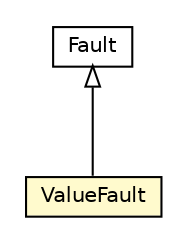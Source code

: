 #!/usr/local/bin/dot
#
# Class diagram 
# Generated by UMLGraph version R5_6-24-gf6e263 (http://www.umlgraph.org/)
#

digraph G {
	edge [fontname="Helvetica",fontsize=10,labelfontname="Helvetica",labelfontsize=10];
	node [fontname="Helvetica",fontsize=10,shape=plaintext];
	nodesep=0.25;
	ranksep=0.5;
	// org.universAAL.ontology.dependability.ValueFault
	c8296985 [label=<<table title="org.universAAL.ontology.dependability.ValueFault" border="0" cellborder="1" cellspacing="0" cellpadding="2" port="p" bgcolor="lemonChiffon" href="./ValueFault.html">
		<tr><td><table border="0" cellspacing="0" cellpadding="1">
<tr><td align="center" balign="center"> ValueFault </td></tr>
		</table></td></tr>
		</table>>, URL="./ValueFault.html", fontname="Helvetica", fontcolor="black", fontsize=10.0];
	// org.universAAL.ontology.dependability.Fault
	c8296987 [label=<<table title="org.universAAL.ontology.dependability.Fault" border="0" cellborder="1" cellspacing="0" cellpadding="2" port="p" href="./Fault.html">
		<tr><td><table border="0" cellspacing="0" cellpadding="1">
<tr><td align="center" balign="center"> Fault </td></tr>
		</table></td></tr>
		</table>>, URL="./Fault.html", fontname="Helvetica", fontcolor="black", fontsize=10.0];
	//org.universAAL.ontology.dependability.ValueFault extends org.universAAL.ontology.dependability.Fault
	c8296987:p -> c8296985:p [dir=back,arrowtail=empty];
}

